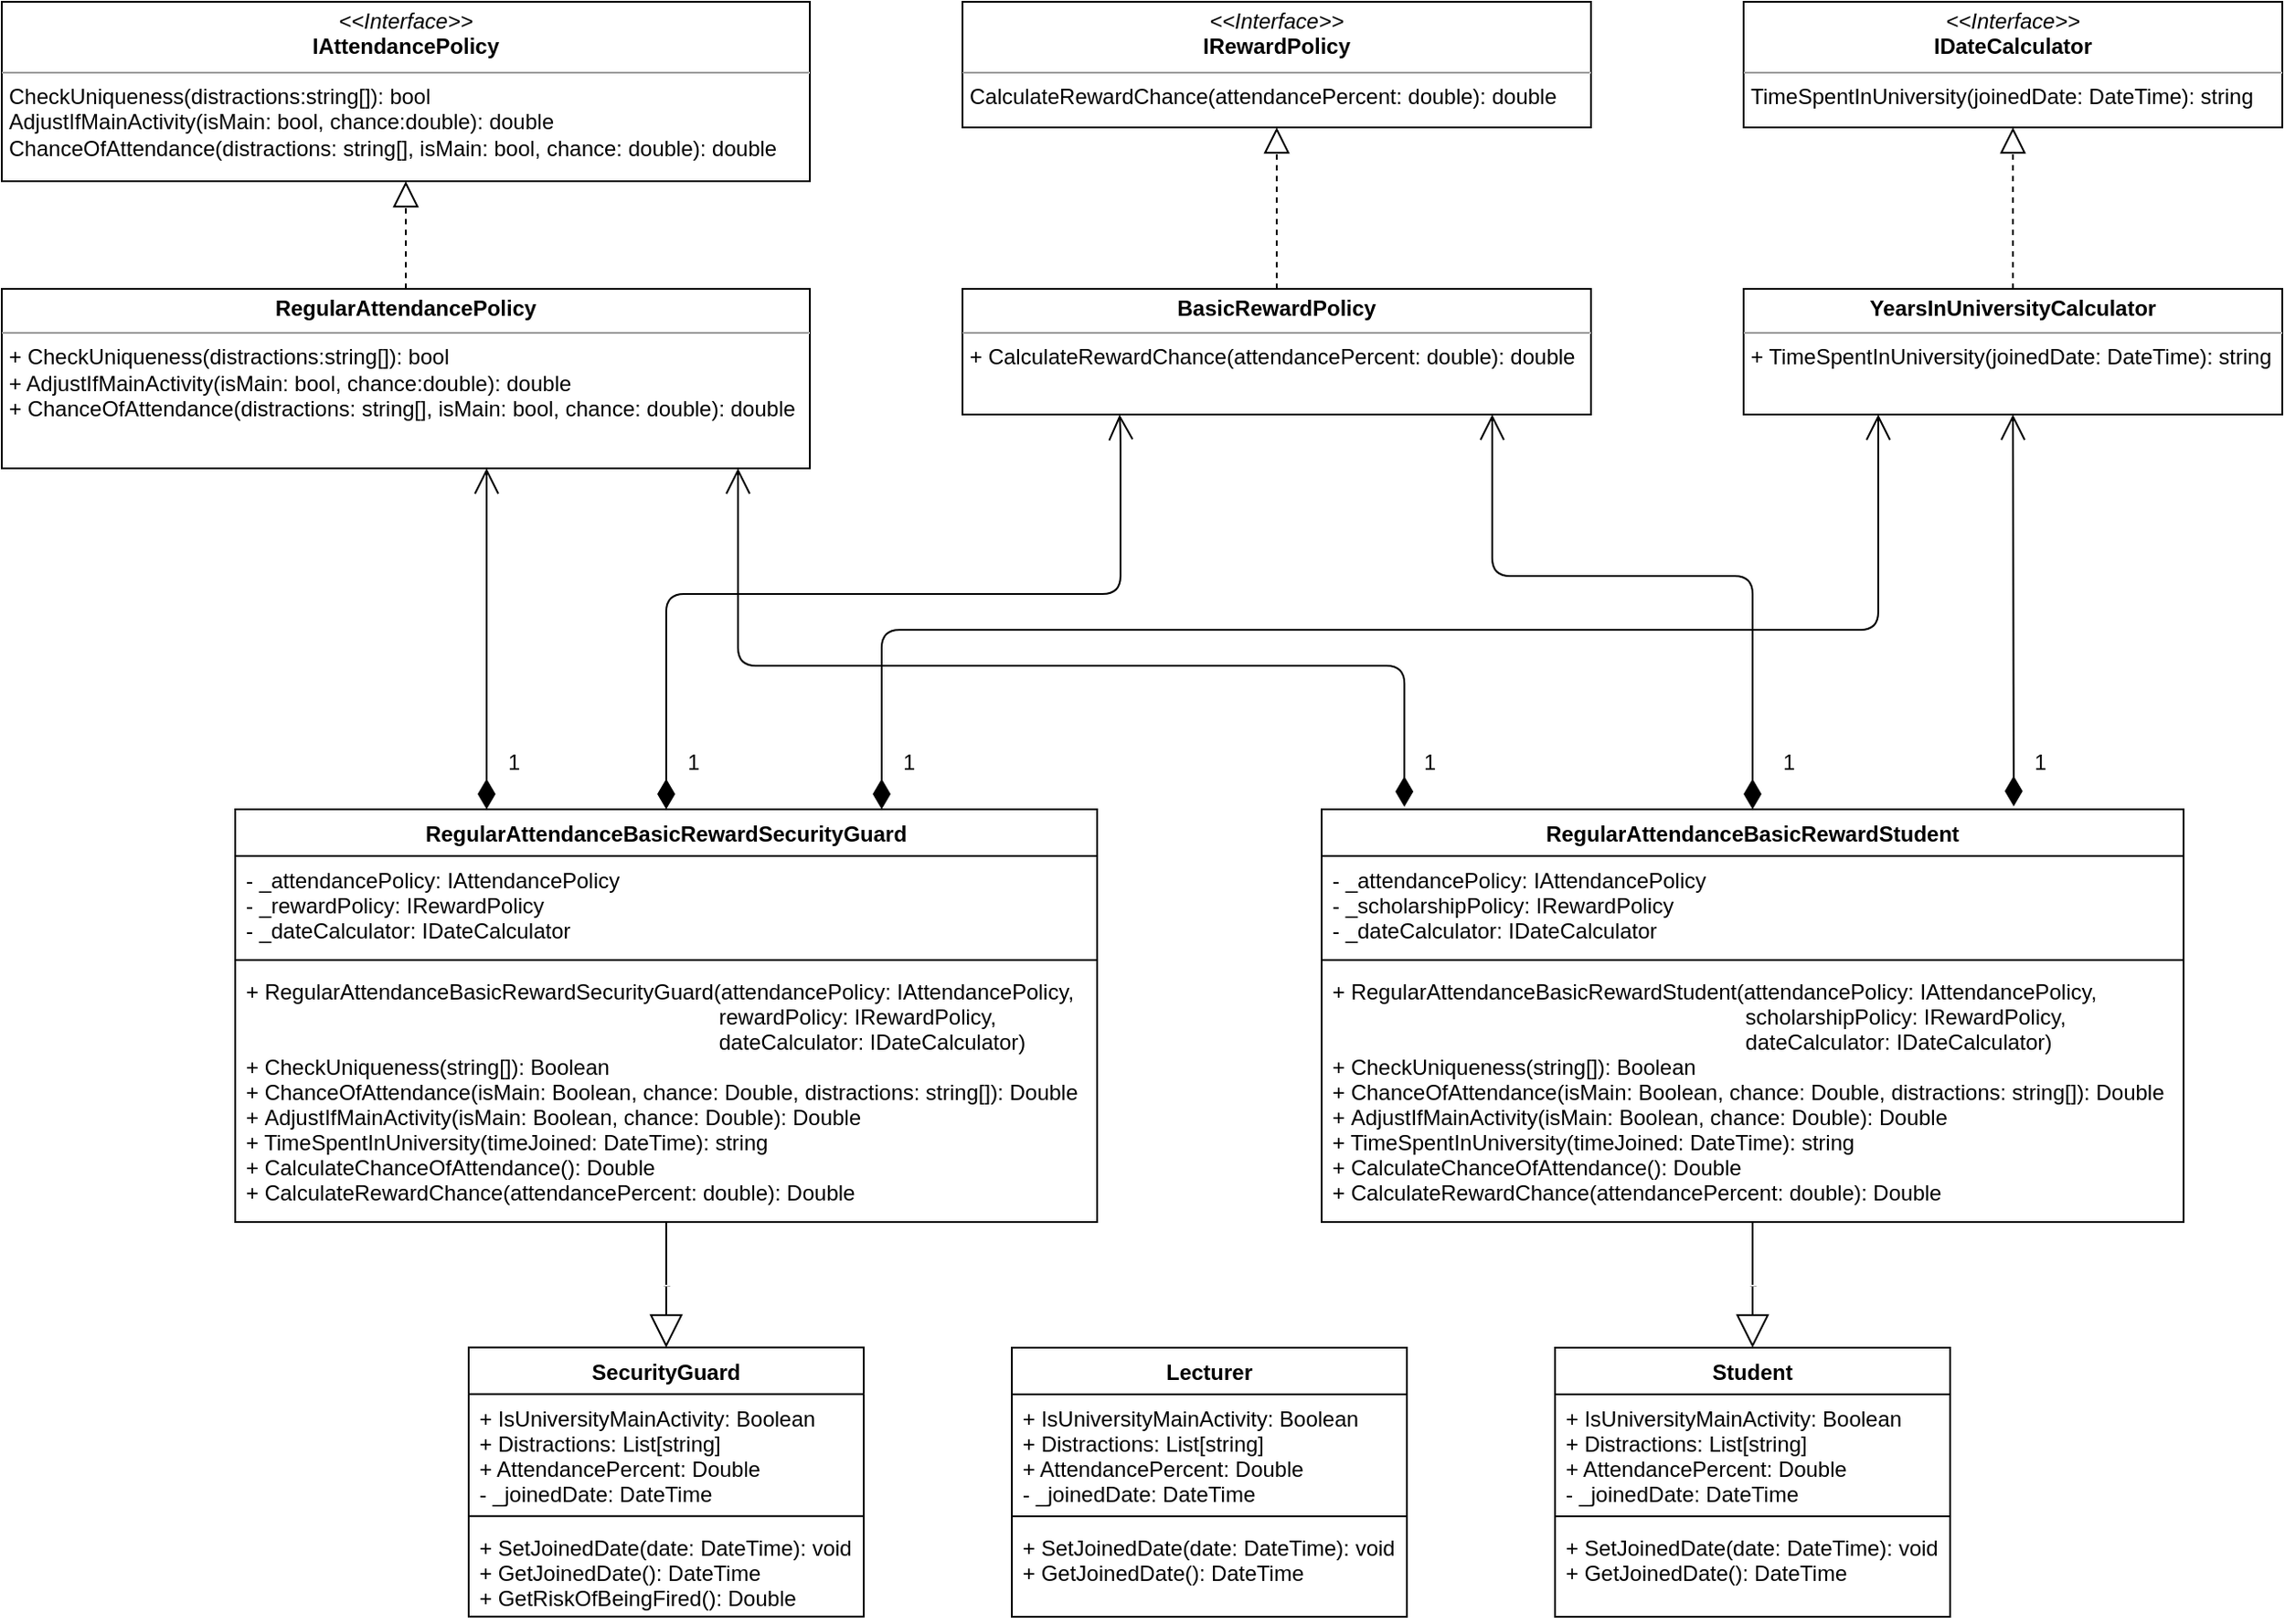 <mxfile version="12.1.3" type="device" pages="1"><diagram id="UnhXqDa61X9mZ0e2Fls_" name="Page-1"><mxGraphModel dx="2861" dy="1300" grid="1" gridSize="10" guides="1" tooltips="1" connect="1" arrows="1" fold="1" page="1" pageScale="1" pageWidth="850" pageHeight="1100" math="0" shadow="0"><root><mxCell id="0"/><mxCell id="1" parent="0"/><mxCell id="LxFbRT9-tKBOqUQEM3YL-1" value="Student" style="swimlane;fontStyle=1;align=center;verticalAlign=top;childLayout=stackLayout;horizontal=1;startSize=26;horizontalStack=0;resizeParent=1;resizeParentMax=0;resizeLast=0;collapsible=1;marginBottom=0;" vertex="1" parent="1"><mxGeometry x="205" y="1050" width="220" height="150" as="geometry"/></mxCell><mxCell id="LxFbRT9-tKBOqUQEM3YL-2" value="+ IsUniversityMainActivity: Boolean&#10;+ Distractions: List[string]&#10;+ AttendancePercent: Double&#10;- _joinedDate: DateTime" style="text;strokeColor=none;fillColor=none;align=left;verticalAlign=top;spacingLeft=4;spacingRight=4;overflow=hidden;rotatable=0;points=[[0,0.5],[1,0.5]];portConstraint=eastwest;" vertex="1" parent="LxFbRT9-tKBOqUQEM3YL-1"><mxGeometry y="26" width="220" height="64" as="geometry"/></mxCell><mxCell id="LxFbRT9-tKBOqUQEM3YL-3" value="" style="line;strokeWidth=1;fillColor=none;align=left;verticalAlign=middle;spacingTop=-1;spacingLeft=3;spacingRight=3;rotatable=0;labelPosition=right;points=[];portConstraint=eastwest;" vertex="1" parent="LxFbRT9-tKBOqUQEM3YL-1"><mxGeometry y="90" width="220" height="8" as="geometry"/></mxCell><mxCell id="LxFbRT9-tKBOqUQEM3YL-4" value="+ SetJoinedDate(date: DateTime): void&#10;+ GetJoinedDate(): DateTime" style="text;strokeColor=none;fillColor=none;align=left;verticalAlign=top;spacingLeft=4;spacingRight=4;overflow=hidden;rotatable=0;points=[[0,0.5],[1,0.5]];portConstraint=eastwest;" vertex="1" parent="LxFbRT9-tKBOqUQEM3YL-1"><mxGeometry y="98" width="220" height="52" as="geometry"/></mxCell><mxCell id="LxFbRT9-tKBOqUQEM3YL-13" value="SecurityGuard" style="swimlane;fontStyle=1;align=center;verticalAlign=top;childLayout=stackLayout;horizontal=1;startSize=26;horizontalStack=0;resizeParent=1;resizeParentMax=0;resizeLast=0;collapsible=1;marginBottom=0;" vertex="1" parent="1"><mxGeometry x="-400" y="1049.824" width="220" height="150" as="geometry"/></mxCell><mxCell id="LxFbRT9-tKBOqUQEM3YL-14" value="+ IsUniversityMainActivity: Boolean&#10;+ Distractions: List[string]&#10;+ AttendancePercent: Double&#10;- _joinedDate: DateTime" style="text;strokeColor=none;fillColor=none;align=left;verticalAlign=top;spacingLeft=4;spacingRight=4;overflow=hidden;rotatable=0;points=[[0,0.5],[1,0.5]];portConstraint=eastwest;" vertex="1" parent="LxFbRT9-tKBOqUQEM3YL-13"><mxGeometry y="26" width="220" height="64" as="geometry"/></mxCell><mxCell id="LxFbRT9-tKBOqUQEM3YL-15" value="" style="line;strokeWidth=1;fillColor=none;align=left;verticalAlign=middle;spacingTop=-1;spacingLeft=3;spacingRight=3;rotatable=0;labelPosition=right;points=[];portConstraint=eastwest;" vertex="1" parent="LxFbRT9-tKBOqUQEM3YL-13"><mxGeometry y="90" width="220" height="8" as="geometry"/></mxCell><mxCell id="LxFbRT9-tKBOqUQEM3YL-16" value="+ SetJoinedDate(date: DateTime): void&#10;+ GetJoinedDate(): DateTime&#10;+ GetRiskOfBeingFired(): Double" style="text;strokeColor=none;fillColor=none;align=left;verticalAlign=top;spacingLeft=4;spacingRight=4;overflow=hidden;rotatable=0;points=[[0,0.5],[1,0.5]];portConstraint=eastwest;" vertex="1" parent="LxFbRT9-tKBOqUQEM3YL-13"><mxGeometry y="98" width="220" height="52" as="geometry"/></mxCell><mxCell id="LxFbRT9-tKBOqUQEM3YL-17" value="Lecturer" style="swimlane;fontStyle=1;align=center;verticalAlign=top;childLayout=stackLayout;horizontal=1;startSize=26;horizontalStack=0;resizeParent=1;resizeParentMax=0;resizeLast=0;collapsible=1;marginBottom=0;" vertex="1" parent="1"><mxGeometry x="-97.5" y="1050" width="220" height="150" as="geometry"/></mxCell><mxCell id="LxFbRT9-tKBOqUQEM3YL-18" value="+ IsUniversityMainActivity: Boolean&#10;+ Distractions: List[string]&#10;+ AttendancePercent: Double&#10;- _joinedDate: DateTime" style="text;strokeColor=none;fillColor=none;align=left;verticalAlign=top;spacingLeft=4;spacingRight=4;overflow=hidden;rotatable=0;points=[[0,0.5],[1,0.5]];portConstraint=eastwest;" vertex="1" parent="LxFbRT9-tKBOqUQEM3YL-17"><mxGeometry y="26" width="220" height="64" as="geometry"/></mxCell><mxCell id="LxFbRT9-tKBOqUQEM3YL-19" value="" style="line;strokeWidth=1;fillColor=none;align=left;verticalAlign=middle;spacingTop=-1;spacingLeft=3;spacingRight=3;rotatable=0;labelPosition=right;points=[];portConstraint=eastwest;" vertex="1" parent="LxFbRT9-tKBOqUQEM3YL-17"><mxGeometry y="90" width="220" height="8" as="geometry"/></mxCell><mxCell id="LxFbRT9-tKBOqUQEM3YL-20" value="+ SetJoinedDate(date: DateTime): void&#10;+ GetJoinedDate(): DateTime" style="text;strokeColor=none;fillColor=none;align=left;verticalAlign=top;spacingLeft=4;spacingRight=4;overflow=hidden;rotatable=0;points=[[0,0.5],[1,0.5]];portConstraint=eastwest;" vertex="1" parent="LxFbRT9-tKBOqUQEM3YL-17"><mxGeometry y="98" width="220" height="52" as="geometry"/></mxCell><mxCell id="LxFbRT9-tKBOqUQEM3YL-21" value="RegularAttendanceBasicRewardStudent" style="swimlane;fontStyle=1;align=center;verticalAlign=top;childLayout=stackLayout;horizontal=1;startSize=26;horizontalStack=0;resizeParent=1;resizeParentMax=0;resizeLast=0;collapsible=1;marginBottom=0;" vertex="1" parent="1"><mxGeometry x="75" y="750" width="480" height="230" as="geometry"/></mxCell><mxCell id="LxFbRT9-tKBOqUQEM3YL-22" value="- _attendancePolicy: IAttendancePolicy&#10;- _scholarshipPolicy: IRewardPolicy&#10;- _dateCalculator: IDateCalculator" style="text;strokeColor=none;fillColor=none;align=left;verticalAlign=top;spacingLeft=4;spacingRight=4;overflow=hidden;rotatable=0;points=[[0,0.5],[1,0.5]];portConstraint=eastwest;" vertex="1" parent="LxFbRT9-tKBOqUQEM3YL-21"><mxGeometry y="26" width="480" height="54" as="geometry"/></mxCell><mxCell id="LxFbRT9-tKBOqUQEM3YL-23" value="" style="line;strokeWidth=1;fillColor=none;align=left;verticalAlign=middle;spacingTop=-1;spacingLeft=3;spacingRight=3;rotatable=0;labelPosition=right;points=[];portConstraint=eastwest;" vertex="1" parent="LxFbRT9-tKBOqUQEM3YL-21"><mxGeometry y="80" width="480" height="8" as="geometry"/></mxCell><mxCell id="LxFbRT9-tKBOqUQEM3YL-24" value="+ RegularAttendanceBasicRewardStudent(attendancePolicy: IAttendancePolicy,&#10;                                                                     scholarshipPolicy: IRewardPolicy,&#10;                                                                     dateCalculator: IDateCalculator)&#10;+ CheckUniqueness(string[]): Boolean&#10;+ ChanceOfAttendance(isMain: Boolean, chance: Double, distractions: string[]): Double&#10;+ AdjustIfMainActivity(isMain: Boolean, chance: Double): Double&#10;+ TimeSpentInUniversity(timeJoined: DateTime): string&#10;+ CalculateChanceOfAttendance(): Double&#10;+ CalculateRewardChance(attendancePercent: double): Double" style="text;strokeColor=none;fillColor=none;align=left;verticalAlign=top;spacingLeft=4;spacingRight=4;overflow=hidden;rotatable=0;points=[[0,0.5],[1,0.5]];portConstraint=eastwest;" vertex="1" parent="LxFbRT9-tKBOqUQEM3YL-21"><mxGeometry y="88" width="480" height="142" as="geometry"/></mxCell><mxCell id="LxFbRT9-tKBOqUQEM3YL-25" value="RegularAttendanceBasicRewardSecurityGuard" style="swimlane;fontStyle=1;align=center;verticalAlign=top;childLayout=stackLayout;horizontal=1;startSize=26;horizontalStack=0;resizeParent=1;resizeParentMax=0;resizeLast=0;collapsible=1;marginBottom=0;" vertex="1" parent="1"><mxGeometry x="-530" y="750" width="480" height="230" as="geometry"/></mxCell><mxCell id="LxFbRT9-tKBOqUQEM3YL-26" value="- _attendancePolicy: IAttendancePolicy&#10;- _rewardPolicy: IRewardPolicy&#10;- _dateCalculator: IDateCalculator" style="text;strokeColor=none;fillColor=none;align=left;verticalAlign=top;spacingLeft=4;spacingRight=4;overflow=hidden;rotatable=0;points=[[0,0.5],[1,0.5]];portConstraint=eastwest;" vertex="1" parent="LxFbRT9-tKBOqUQEM3YL-25"><mxGeometry y="26" width="480" height="54" as="geometry"/></mxCell><mxCell id="LxFbRT9-tKBOqUQEM3YL-27" value="" style="line;strokeWidth=1;fillColor=none;align=left;verticalAlign=middle;spacingTop=-1;spacingLeft=3;spacingRight=3;rotatable=0;labelPosition=right;points=[];portConstraint=eastwest;" vertex="1" parent="LxFbRT9-tKBOqUQEM3YL-25"><mxGeometry y="80" width="480" height="8" as="geometry"/></mxCell><mxCell id="LxFbRT9-tKBOqUQEM3YL-28" value="+ RegularAttendanceBasicRewardSecurityGuard(attendancePolicy: IAttendancePolicy,&#10;                                                                               rewardPolicy: IRewardPolicy,&#10;                                                                               dateCalculator: IDateCalculator)&#10;+ CheckUniqueness(string[]): Boolean&#10;+ ChanceOfAttendance(isMain: Boolean, chance: Double, distractions: string[]): Double&#10;+ AdjustIfMainActivity(isMain: Boolean, chance: Double): Double&#10;+ TimeSpentInUniversity(timeJoined: DateTime): string&#10;+ CalculateChanceOfAttendance(): Double&#10;+ CalculateRewardChance(attendancePercent: double): Double" style="text;strokeColor=none;fillColor=none;align=left;verticalAlign=top;spacingLeft=4;spacingRight=4;overflow=hidden;rotatable=0;points=[[0,0.5],[1,0.5]];portConstraint=eastwest;" vertex="1" parent="LxFbRT9-tKBOqUQEM3YL-25"><mxGeometry y="88" width="480" height="142" as="geometry"/></mxCell><mxCell id="LxFbRT9-tKBOqUQEM3YL-29" value="&lt;p style=&quot;margin: 0px ; margin-top: 4px ; text-align: center&quot;&gt;&lt;i&gt;&amp;lt;&amp;lt;Interface&amp;gt;&amp;gt;&lt;/i&gt;&lt;br&gt;&lt;b&gt;IAttendancePolicy&lt;/b&gt;&lt;/p&gt;&lt;hr size=&quot;1&quot;&gt;&lt;p style=&quot;margin: 0px ; margin-left: 4px&quot;&gt;CheckUniqueness(distractions:string[]): bool&lt;/p&gt;&lt;p style=&quot;margin: 0px ; margin-left: 4px&quot;&gt;AdjustIfMainActivity(isMain: bool, chance:double): double&lt;/p&gt;&lt;p style=&quot;margin: 0px ; margin-left: 4px&quot;&gt;ChanceOfAttendance(distractions: string[], isMain: bool, chance: double): double&lt;/p&gt;" style="verticalAlign=top;align=left;overflow=fill;fontSize=12;fontFamily=Helvetica;html=1;" vertex="1" parent="1"><mxGeometry x="-660" y="300" width="450" height="100" as="geometry"/></mxCell><mxCell id="LxFbRT9-tKBOqUQEM3YL-32" value="&lt;p style=&quot;margin: 0px ; margin-top: 4px ; text-align: center&quot;&gt;&lt;i&gt;&amp;lt;&amp;lt;Interface&amp;gt;&amp;gt;&lt;/i&gt;&lt;br&gt;&lt;b&gt;IRewardPolicy&lt;/b&gt;&lt;br&gt;&lt;/p&gt;&lt;hr size=&quot;1&quot;&gt;&lt;p style=&quot;margin: 0px ; margin-left: 4px&quot;&gt;CalculateRewardChance(attendancePercent: double): double&lt;/p&gt;" style="verticalAlign=top;align=left;overflow=fill;fontSize=12;fontFamily=Helvetica;html=1;" vertex="1" parent="1"><mxGeometry x="-125" y="300" width="350" height="70" as="geometry"/></mxCell><mxCell id="LxFbRT9-tKBOqUQEM3YL-33" value="&lt;p style=&quot;margin: 0px ; margin-top: 4px ; text-align: center&quot;&gt;&lt;i&gt;&amp;lt;&amp;lt;Interface&amp;gt;&amp;gt;&lt;/i&gt;&lt;br&gt;&lt;b&gt;IDateCalculator&lt;/b&gt;&lt;br&gt;&lt;/p&gt;&lt;hr size=&quot;1&quot;&gt;&lt;p style=&quot;margin: 0px ; margin-left: 4px&quot;&gt;TimeSpentInUniversity(joinedDate: DateTime): string&lt;/p&gt;" style="verticalAlign=top;align=left;overflow=fill;fontSize=12;fontFamily=Helvetica;html=1;" vertex="1" parent="1"><mxGeometry x="310" y="300" width="300" height="70" as="geometry"/></mxCell><mxCell id="LxFbRT9-tKBOqUQEM3YL-34" value="&lt;p style=&quot;margin: 0px ; margin-top: 4px ; text-align: center&quot;&gt;&lt;b&gt;RegularAttendancePolicy&lt;/b&gt;&lt;/p&gt;&lt;hr size=&quot;1&quot;&gt;&lt;p style=&quot;margin: 0px ; margin-left: 4px&quot;&gt;+ CheckUniqueness(distractions:string[]): bool&lt;/p&gt;&lt;p style=&quot;margin: 0px ; margin-left: 4px&quot;&gt;+ AdjustIfMainActivity(isMain: bool, chance:double): double&lt;/p&gt;&lt;p style=&quot;margin: 0px ; margin-left: 4px&quot;&gt;+ ChanceOfAttendance(distractions: string[], isMain: bool, chance: double): double&lt;/p&gt;" style="verticalAlign=top;align=left;overflow=fill;fontSize=12;fontFamily=Helvetica;html=1;" vertex="1" parent="1"><mxGeometry x="-660" y="460" width="450" height="100" as="geometry"/></mxCell><mxCell id="LxFbRT9-tKBOqUQEM3YL-35" value="&lt;p style=&quot;margin: 0px ; margin-top: 4px ; text-align: center&quot;&gt;&lt;b&gt;BasicRewardPolicy&lt;/b&gt;&lt;/p&gt;&lt;hr size=&quot;1&quot;&gt;&lt;p style=&quot;margin: 0px ; margin-left: 4px&quot;&gt;+ CalculateRewardChance(attendancePercent: double): double&lt;/p&gt;" style="verticalAlign=top;align=left;overflow=fill;fontSize=12;fontFamily=Helvetica;html=1;" vertex="1" parent="1"><mxGeometry x="-125" y="460" width="350" height="70" as="geometry"/></mxCell><mxCell id="LxFbRT9-tKBOqUQEM3YL-36" value="&lt;p style=&quot;margin: 0px ; margin-top: 4px ; text-align: center&quot;&gt;&lt;b&gt;YearsInUniversityCalculator&lt;/b&gt;&lt;/p&gt;&lt;hr size=&quot;1&quot;&gt;&lt;p style=&quot;margin: 0px ; margin-left: 4px&quot;&gt;+ TimeSpentInUniversity(joinedDate: DateTime): string&lt;br&gt;&lt;/p&gt;" style="verticalAlign=top;align=left;overflow=fill;fontSize=12;fontFamily=Helvetica;html=1;" vertex="1" parent="1"><mxGeometry x="310" y="460" width="300" height="70" as="geometry"/></mxCell><mxCell id="LxFbRT9-tKBOqUQEM3YL-37" value="" style="endArrow=block;dashed=1;endFill=0;endSize=12;html=1;entryX=0.5;entryY=1;entryDx=0;entryDy=0;" edge="1" parent="1" source="LxFbRT9-tKBOqUQEM3YL-36" target="LxFbRT9-tKBOqUQEM3YL-33"><mxGeometry width="160" relative="1" as="geometry"><mxPoint x="-215" y="880" as="sourcePoint"/><mxPoint x="-55" y="880" as="targetPoint"/></mxGeometry></mxCell><mxCell id="LxFbRT9-tKBOqUQEM3YL-38" value="" style="endArrow=block;dashed=1;endFill=0;endSize=12;html=1;entryX=0.5;entryY=1;entryDx=0;entryDy=0;exitX=0.5;exitY=0;exitDx=0;exitDy=0;" edge="1" parent="1" source="LxFbRT9-tKBOqUQEM3YL-35" target="LxFbRT9-tKBOqUQEM3YL-32"><mxGeometry width="160" relative="1" as="geometry"><mxPoint x="-205" y="890" as="sourcePoint"/><mxPoint x="-45" y="890" as="targetPoint"/></mxGeometry></mxCell><mxCell id="LxFbRT9-tKBOqUQEM3YL-39" value="" style="endArrow=block;dashed=1;endFill=0;endSize=12;html=1;exitX=0.5;exitY=0;exitDx=0;exitDy=0;entryX=0.5;entryY=1;entryDx=0;entryDy=0;" edge="1" parent="1" source="LxFbRT9-tKBOqUQEM3YL-34" target="LxFbRT9-tKBOqUQEM3YL-29"><mxGeometry width="160" relative="1" as="geometry"><mxPoint x="-195" y="900" as="sourcePoint"/><mxPoint x="-433" y="400" as="targetPoint"/></mxGeometry></mxCell><mxCell id="LxFbRT9-tKBOqUQEM3YL-40" value="" style="endArrow=open;html=1;endSize=12;startArrow=diamondThin;startSize=14;startFill=1;edgeStyle=orthogonalEdgeStyle;align=left;verticalAlign=bottom;exitX=0.096;exitY=-0.006;exitDx=0;exitDy=0;exitPerimeter=0;" edge="1" parent="1" source="LxFbRT9-tKBOqUQEM3YL-21"><mxGeometry x="-1" y="3" relative="1" as="geometry"><mxPoint x="-60" y="850" as="sourcePoint"/><mxPoint x="-250" y="560" as="targetPoint"/><Array as="points"><mxPoint x="121" y="670"/><mxPoint x="-250" y="670"/></Array></mxGeometry></mxCell><mxCell id="LxFbRT9-tKBOqUQEM3YL-41" value="" style="endArrow=open;html=1;endSize=12;startArrow=diamondThin;startSize=14;startFill=1;edgeStyle=orthogonalEdgeStyle;align=left;verticalAlign=bottom;entryX=0.5;entryY=1;entryDx=0;entryDy=0;exitX=0.803;exitY=-0.007;exitDx=0;exitDy=0;exitPerimeter=0;" edge="1" parent="1" source="LxFbRT9-tKBOqUQEM3YL-21" target="LxFbRT9-tKBOqUQEM3YL-36"><mxGeometry x="-1" y="3" relative="1" as="geometry"><mxPoint x="460" y="720" as="sourcePoint"/><mxPoint x="-125.138" y="790.276" as="targetPoint"/><Array as="points"><mxPoint x="460" y="730"/></Array></mxGeometry></mxCell><mxCell id="LxFbRT9-tKBOqUQEM3YL-42" value="" style="endArrow=open;html=1;endSize=12;startArrow=diamondThin;startSize=14;startFill=1;edgeStyle=orthogonalEdgeStyle;align=left;verticalAlign=bottom;exitX=0.5;exitY=0;exitDx=0;exitDy=0;" edge="1" parent="1" source="LxFbRT9-tKBOqUQEM3YL-21" target="LxFbRT9-tKBOqUQEM3YL-35"><mxGeometry x="-1" y="3" relative="1" as="geometry"><mxPoint x="60" y="969.931" as="sourcePoint"/><mxPoint x="-115.138" y="800.276" as="targetPoint"/><Array as="points"><mxPoint x="315" y="620"/><mxPoint x="170" y="620"/></Array></mxGeometry></mxCell><mxCell id="LxFbRT9-tKBOqUQEM3YL-44" value="1" style="text;html=1;" vertex="1" parent="1"><mxGeometry x="130" y="710" width="30" height="30" as="geometry"/></mxCell><mxCell id="LxFbRT9-tKBOqUQEM3YL-45" value="1" style="text;html=1;" vertex="1" parent="1"><mxGeometry x="330" y="710" width="30" height="30" as="geometry"/></mxCell><mxCell id="LxFbRT9-tKBOqUQEM3YL-47" value="Extends" style="endArrow=block;endSize=16;endFill=0;html=1;fontSize=1;exitX=0.5;exitY=1;exitDx=0;exitDy=0;exitPerimeter=0;entryX=0.5;entryY=0;entryDx=0;entryDy=0;" edge="1" parent="1" source="LxFbRT9-tKBOqUQEM3YL-24" target="LxFbRT9-tKBOqUQEM3YL-1"><mxGeometry width="160" relative="1" as="geometry"><mxPoint x="125" y="1210" as="sourcePoint"/><mxPoint x="285" y="1210" as="targetPoint"/></mxGeometry></mxCell><mxCell id="LxFbRT9-tKBOqUQEM3YL-48" value="1" style="text;html=1;" vertex="1" parent="1"><mxGeometry x="470" y="710" width="30" height="30" as="geometry"/></mxCell><mxCell id="LxFbRT9-tKBOqUQEM3YL-50" value="" style="endArrow=open;html=1;endSize=12;startArrow=diamondThin;startSize=14;startFill=1;edgeStyle=orthogonalEdgeStyle;align=left;verticalAlign=bottom;exitX=0.803;exitY=-0.007;exitDx=0;exitDy=0;exitPerimeter=0;" edge="1" parent="1"><mxGeometry x="-1" y="3" relative="1" as="geometry"><mxPoint x="-390" y="750" as="sourcePoint"/><mxPoint x="-390" y="560" as="targetPoint"/><Array as="points"><mxPoint x="-390" y="632"/><mxPoint x="-390" y="632"/></Array></mxGeometry></mxCell><mxCell id="LxFbRT9-tKBOqUQEM3YL-51" value="1" style="text;html=1;" vertex="1" parent="1"><mxGeometry x="-380" y="710" width="30" height="30" as="geometry"/></mxCell><mxCell id="LxFbRT9-tKBOqUQEM3YL-52" value="Extends" style="endArrow=block;endSize=16;endFill=0;html=1;fontSize=1;exitX=0.5;exitY=1;exitDx=0;exitDy=0;exitPerimeter=0;entryX=0.5;entryY=0;entryDx=0;entryDy=0;" edge="1" parent="1"><mxGeometry width="160" relative="1" as="geometry"><mxPoint x="-290" y="980" as="sourcePoint"/><mxPoint x="-290" y="1050" as="targetPoint"/></mxGeometry></mxCell><mxCell id="LxFbRT9-tKBOqUQEM3YL-53" value="" style="endArrow=open;html=1;endSize=12;startArrow=diamondThin;startSize=14;startFill=1;edgeStyle=orthogonalEdgeStyle;align=left;verticalAlign=bottom;exitX=0.5;exitY=0;exitDx=0;exitDy=0;entryX=0.25;entryY=1;entryDx=0;entryDy=0;" edge="1" parent="1" source="LxFbRT9-tKBOqUQEM3YL-25" target="LxFbRT9-tKBOqUQEM3YL-35"><mxGeometry x="-1" y="3" relative="1" as="geometry"><mxPoint x="325" y="760" as="sourcePoint"/><mxPoint x="180" y="540" as="targetPoint"/><Array as="points"><mxPoint x="-290" y="630"/><mxPoint x="-37" y="630"/><mxPoint x="-37" y="540"/><mxPoint x="-38" y="540"/></Array></mxGeometry></mxCell><mxCell id="LxFbRT9-tKBOqUQEM3YL-54" value="" style="endArrow=open;html=1;endSize=12;startArrow=diamondThin;startSize=14;startFill=1;edgeStyle=orthogonalEdgeStyle;align=left;verticalAlign=bottom;exitX=0.75;exitY=0;exitDx=0;exitDy=0;entryX=0.25;entryY=1;entryDx=0;entryDy=0;" edge="1" parent="1" source="LxFbRT9-tKBOqUQEM3YL-25" target="LxFbRT9-tKBOqUQEM3YL-36"><mxGeometry x="-1" y="3" relative="1" as="geometry"><mxPoint x="325.176" y="760.176" as="sourcePoint"/><mxPoint x="180.471" y="540" as="targetPoint"/><Array as="points"><mxPoint x="-170" y="650"/><mxPoint x="385" y="650"/></Array></mxGeometry></mxCell><mxCell id="LxFbRT9-tKBOqUQEM3YL-55" value="1" style="text;html=1;" vertex="1" parent="1"><mxGeometry x="-160" y="710" width="30" height="30" as="geometry"/></mxCell><mxCell id="LxFbRT9-tKBOqUQEM3YL-56" value="1" style="text;html=1;" vertex="1" parent="1"><mxGeometry x="-280" y="710" width="30" height="30" as="geometry"/></mxCell></root></mxGraphModel></diagram></mxfile>